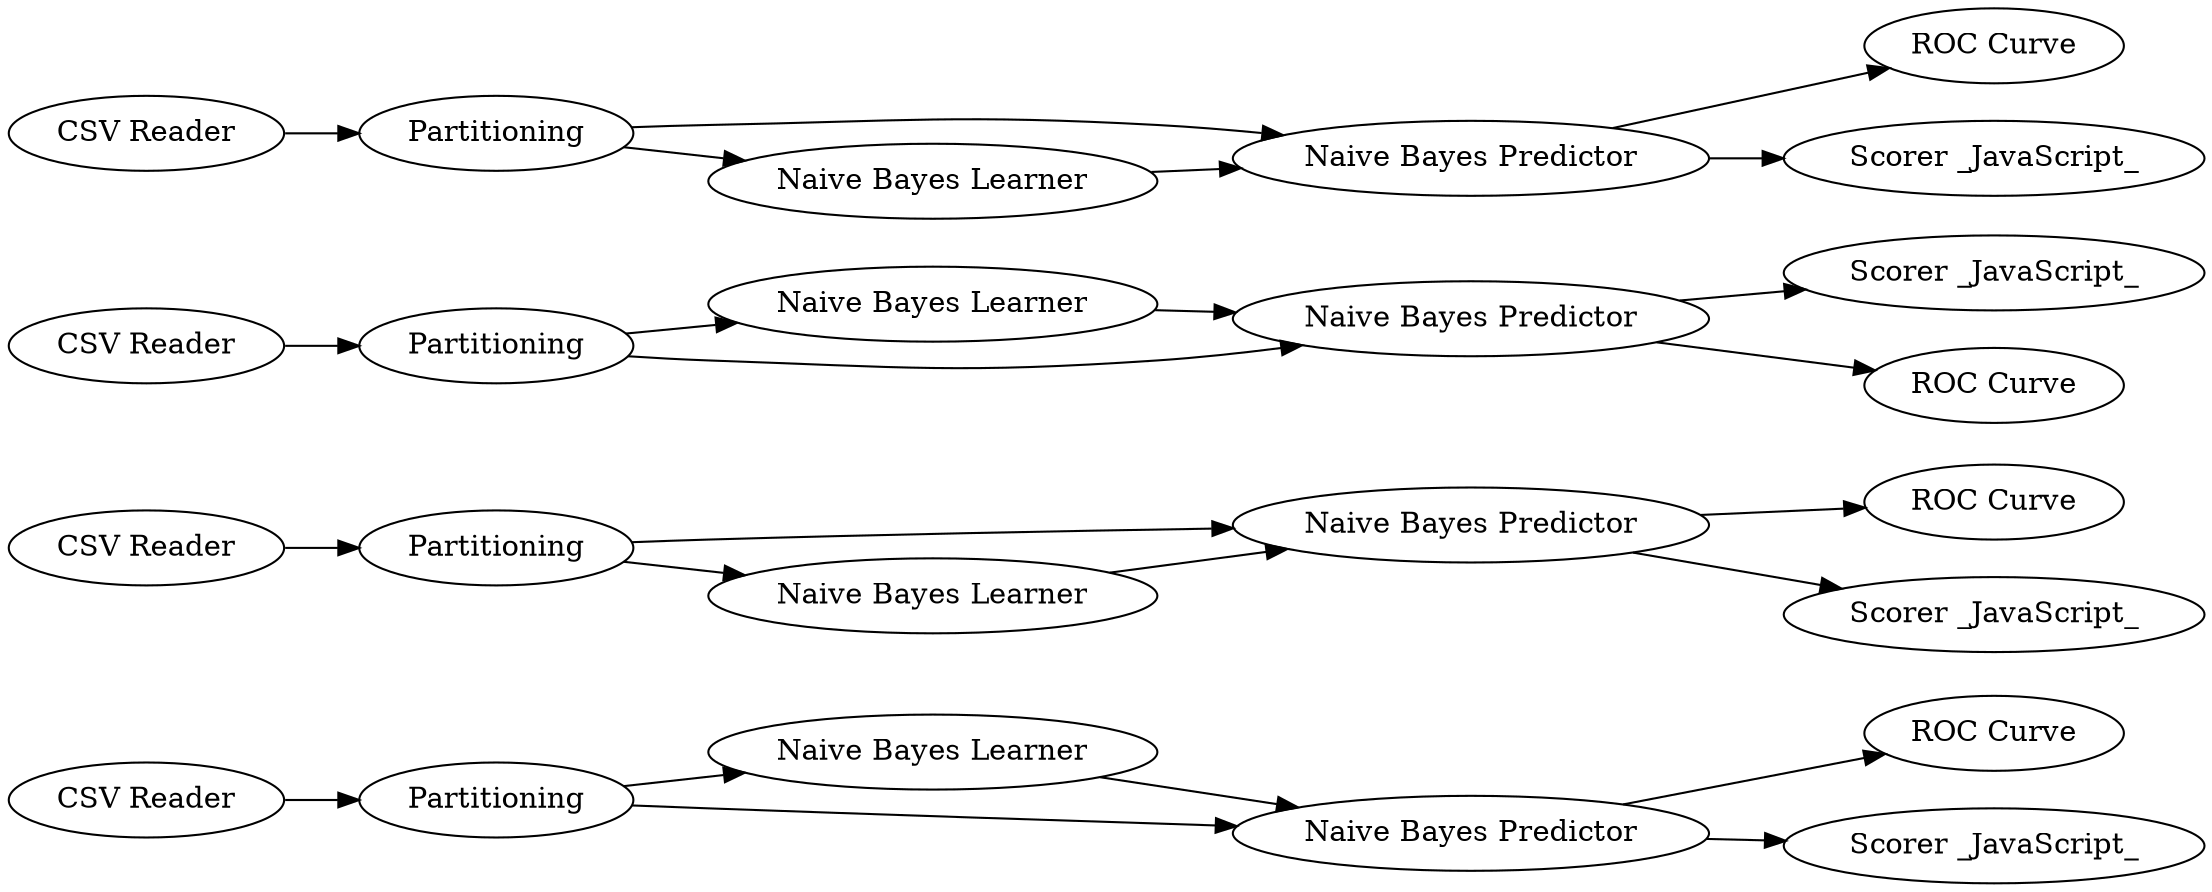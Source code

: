 digraph {
	"-7990603670930554536_85" [label="ROC Curve"]
	"-7990603670930554536_2" [label=Partitioning]
	"-7990603670930554536_4" [label="Naive Bayes Predictor"]
	"-7990603670930554536_87" [label="Scorer _JavaScript_"]
	"-7990603670930554536_84" [label=Partitioning]
	"-7990603670930554536_81" [label="Naive Bayes Learner"]
	"-7990603670930554536_70" [label="CSV Reader"]
	"-7990603670930554536_75" [label="ROC Curve"]
	"-7990603670930554536_86" [label="Naive Bayes Learner"]
	"-7990603670930554536_82" [label="Scorer _JavaScript_"]
	"-7990603670930554536_71" [label="CSV Reader"]
	"-7990603670930554536_3" [label="Naive Bayes Learner"]
	"-7990603670930554536_68" [label="ROC Curve"]
	"-7990603670930554536_6" [label="Scorer _JavaScript_"]
	"-7990603670930554536_74" [label=Partitioning]
	"-7990603670930554536_80" [label="ROC Curve"]
	"-7990603670930554536_78" [label="Naive Bayes Predictor"]
	"-7990603670930554536_76" [label="Naive Bayes Learner"]
	"-7990603670930554536_83" [label="Naive Bayes Predictor"]
	"-7990603670930554536_79" [label=Partitioning]
	"-7990603670930554536_72" [label="CSV Reader"]
	"-7990603670930554536_77" [label="Scorer _JavaScript_"]
	"-7990603670930554536_88" [label="Naive Bayes Predictor"]
	"-7990603670930554536_73" [label="CSV Reader"]
	"-7990603670930554536_81" -> "-7990603670930554536_83"
	"-7990603670930554536_78" -> "-7990603670930554536_75"
	"-7990603670930554536_76" -> "-7990603670930554536_78"
	"-7990603670930554536_78" -> "-7990603670930554536_77"
	"-7990603670930554536_83" -> "-7990603670930554536_82"
	"-7990603670930554536_79" -> "-7990603670930554536_83"
	"-7990603670930554536_79" -> "-7990603670930554536_81"
	"-7990603670930554536_4" -> "-7990603670930554536_6"
	"-7990603670930554536_86" -> "-7990603670930554536_88"
	"-7990603670930554536_70" -> "-7990603670930554536_2"
	"-7990603670930554536_74" -> "-7990603670930554536_76"
	"-7990603670930554536_88" -> "-7990603670930554536_85"
	"-7990603670930554536_3" -> "-7990603670930554536_4"
	"-7990603670930554536_74" -> "-7990603670930554536_78"
	"-7990603670930554536_71" -> "-7990603670930554536_74"
	"-7990603670930554536_72" -> "-7990603670930554536_79"
	"-7990603670930554536_2" -> "-7990603670930554536_3"
	"-7990603670930554536_73" -> "-7990603670930554536_84"
	"-7990603670930554536_84" -> "-7990603670930554536_86"
	"-7990603670930554536_83" -> "-7990603670930554536_80"
	"-7990603670930554536_88" -> "-7990603670930554536_87"
	"-7990603670930554536_4" -> "-7990603670930554536_68"
	"-7990603670930554536_2" -> "-7990603670930554536_4"
	"-7990603670930554536_84" -> "-7990603670930554536_88"
	rankdir=LR
}
